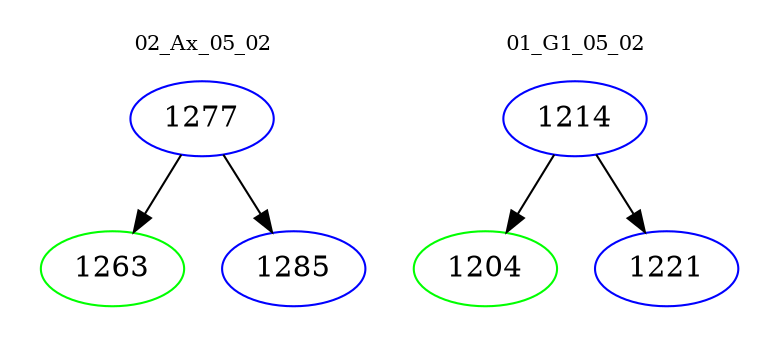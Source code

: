 digraph{
subgraph cluster_0 {
color = white
label = "02_Ax_05_02";
fontsize=10;
T0_1277 [label="1277", color="blue"]
T0_1277 -> T0_1263 [color="black"]
T0_1263 [label="1263", color="green"]
T0_1277 -> T0_1285 [color="black"]
T0_1285 [label="1285", color="blue"]
}
subgraph cluster_1 {
color = white
label = "01_G1_05_02";
fontsize=10;
T1_1214 [label="1214", color="blue"]
T1_1214 -> T1_1204 [color="black"]
T1_1204 [label="1204", color="green"]
T1_1214 -> T1_1221 [color="black"]
T1_1221 [label="1221", color="blue"]
}
}
